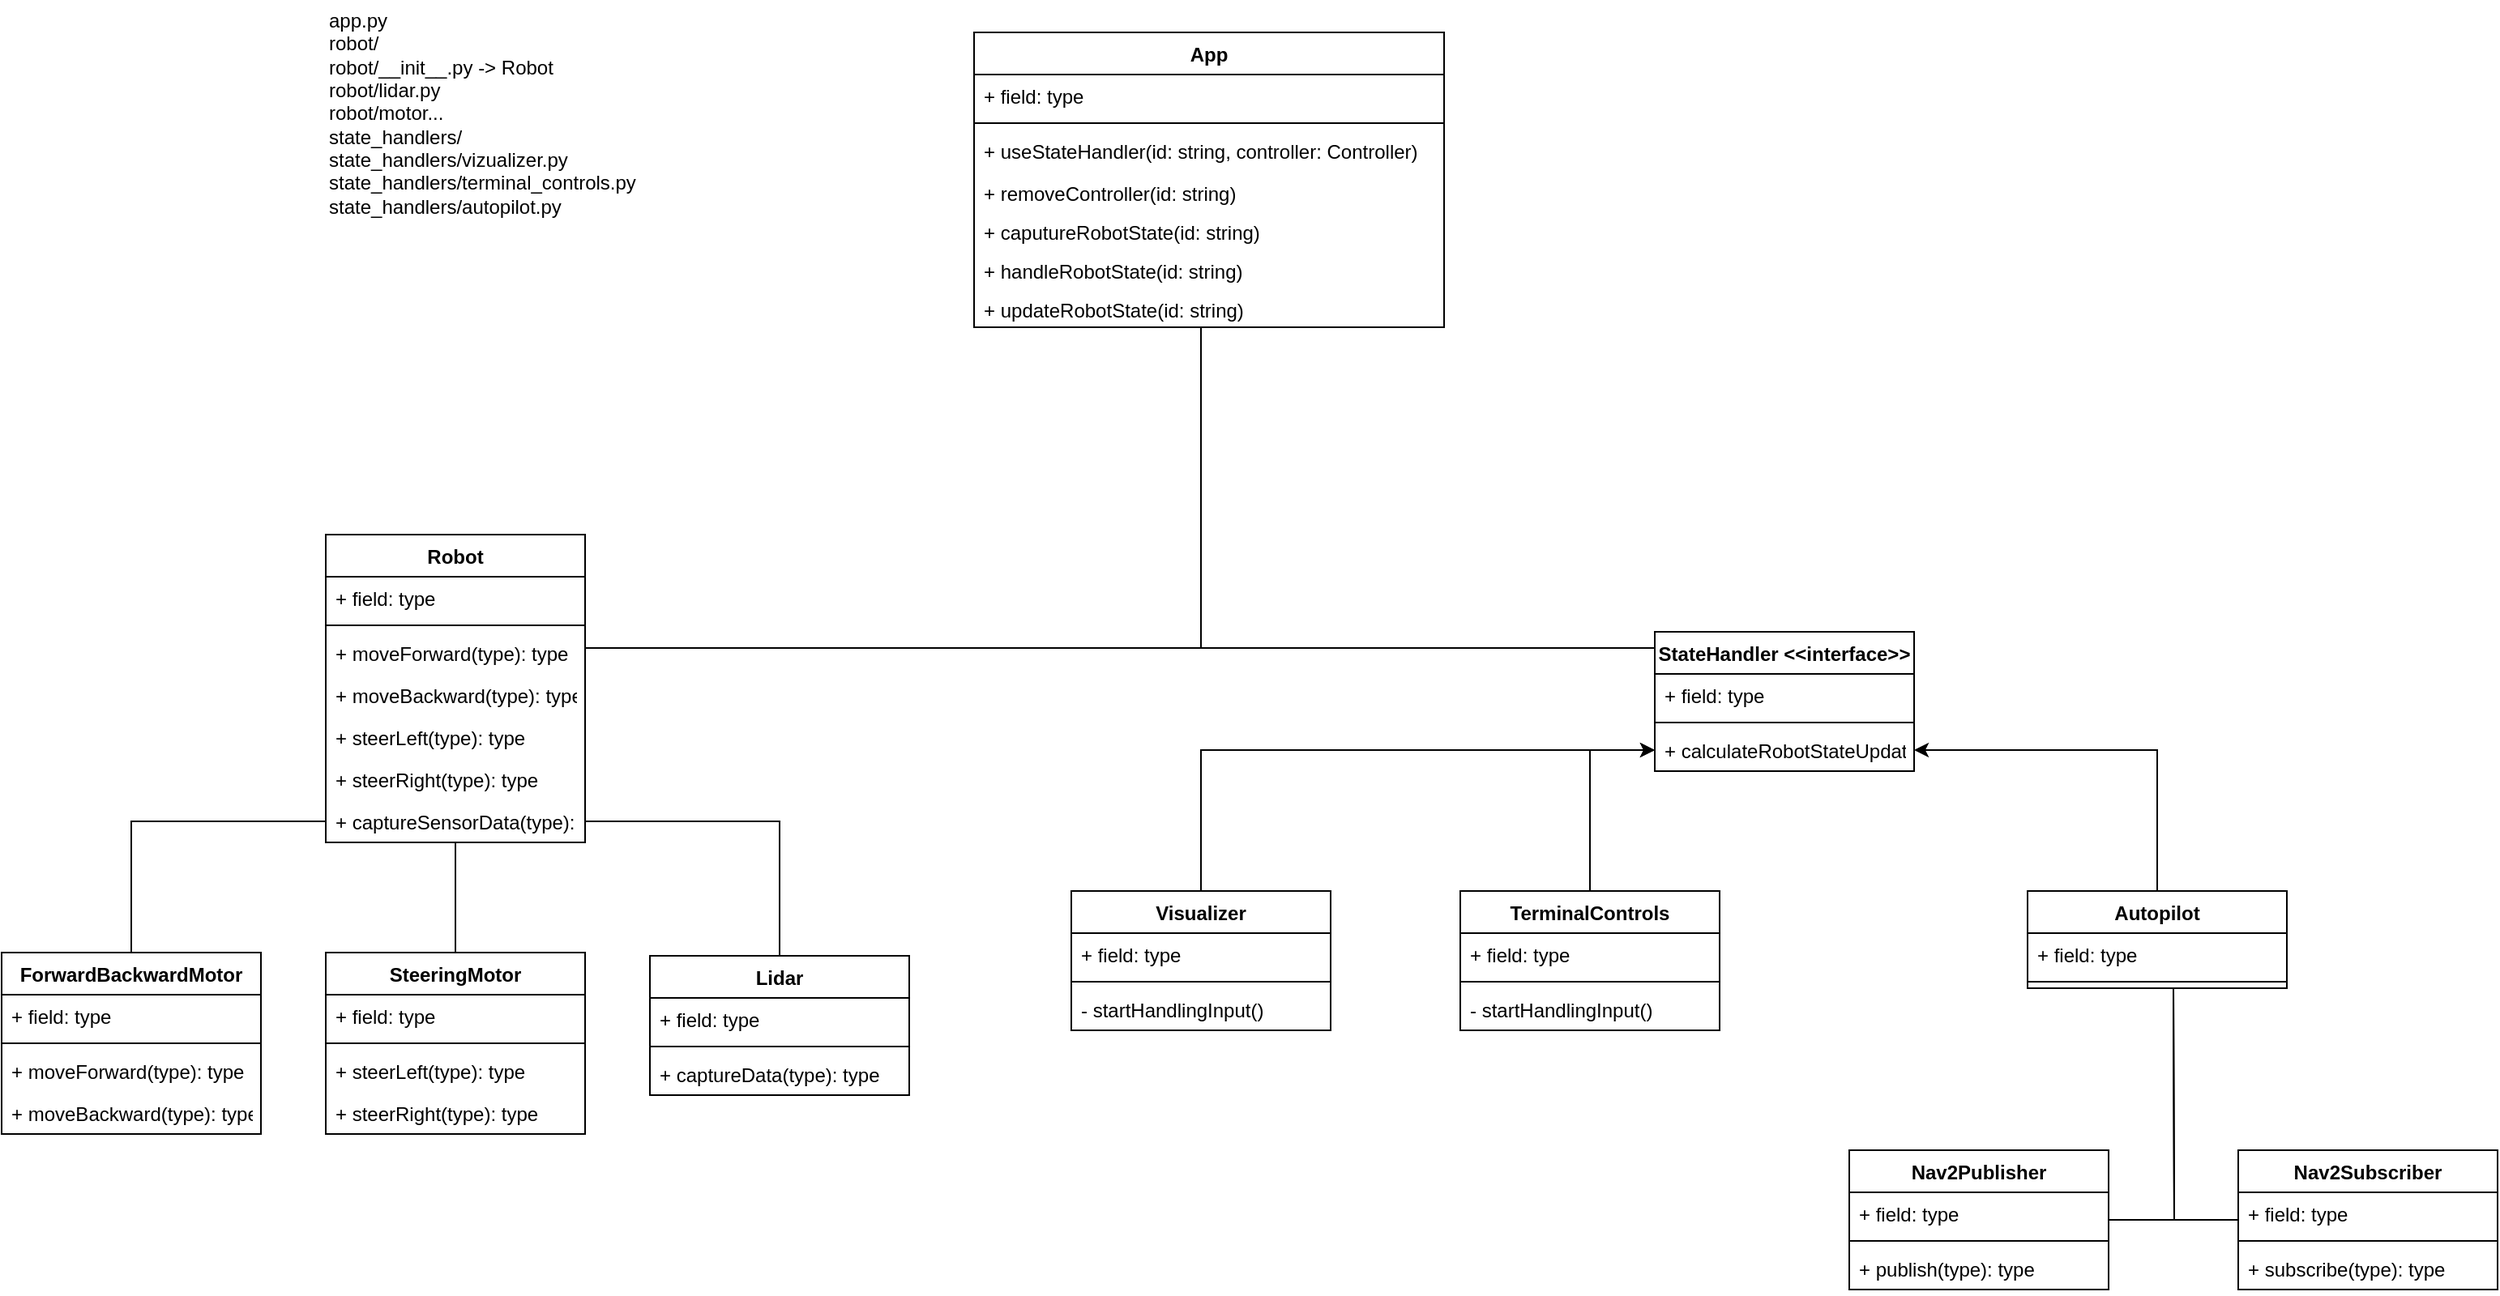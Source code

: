 <mxfile version="19.0.3" type="device"><diagram id="-2ws4Q0clw0IhCKQK16R" name="Page-1"><mxGraphModel dx="2320" dy="1678" grid="1" gridSize="10" guides="1" tooltips="1" connect="1" arrows="1" fold="1" page="0" pageScale="1" pageWidth="850" pageHeight="1100" math="0" shadow="0"><root><mxCell id="0"/><mxCell id="1" parent="0"/><mxCell id="8Huu5ru0VlJA2letYJOi-101" value="App" style="swimlane;fontStyle=1;align=center;verticalAlign=top;childLayout=stackLayout;horizontal=1;startSize=26;horizontalStack=0;resizeParent=1;resizeParentMax=0;resizeLast=0;collapsible=1;marginBottom=0;" vertex="1" parent="1"><mxGeometry x="560" y="-260" width="290" height="182" as="geometry"/></mxCell><mxCell id="8Huu5ru0VlJA2letYJOi-102" value="+ field: type" style="text;strokeColor=none;fillColor=none;align=left;verticalAlign=top;spacingLeft=4;spacingRight=4;overflow=hidden;rotatable=0;points=[[0,0.5],[1,0.5]];portConstraint=eastwest;" vertex="1" parent="8Huu5ru0VlJA2letYJOi-101"><mxGeometry y="26" width="290" height="26" as="geometry"/></mxCell><mxCell id="8Huu5ru0VlJA2letYJOi-103" value="" style="line;strokeWidth=1;fillColor=none;align=left;verticalAlign=middle;spacingTop=-1;spacingLeft=3;spacingRight=3;rotatable=0;labelPosition=right;points=[];portConstraint=eastwest;" vertex="1" parent="8Huu5ru0VlJA2letYJOi-101"><mxGeometry y="52" width="290" height="8" as="geometry"/></mxCell><mxCell id="8Huu5ru0VlJA2letYJOi-104" value="+ useStateHandler(id: string, controller: Controller)" style="text;strokeColor=none;fillColor=none;align=left;verticalAlign=top;spacingLeft=4;spacingRight=4;overflow=hidden;rotatable=0;points=[[0,0.5],[1,0.5]];portConstraint=eastwest;" vertex="1" parent="8Huu5ru0VlJA2letYJOi-101"><mxGeometry y="60" width="290" height="26" as="geometry"/></mxCell><mxCell id="8Huu5ru0VlJA2letYJOi-105" value="+ removeController(id: string)" style="text;strokeColor=none;fillColor=none;align=left;verticalAlign=top;spacingLeft=4;spacingRight=4;overflow=hidden;rotatable=0;points=[[0,0.5],[1,0.5]];portConstraint=eastwest;" vertex="1" parent="8Huu5ru0VlJA2letYJOi-101"><mxGeometry y="86" width="290" height="24" as="geometry"/></mxCell><mxCell id="8Huu5ru0VlJA2letYJOi-109" value="+ caputureRobotState(id: string)" style="text;strokeColor=none;fillColor=none;align=left;verticalAlign=top;spacingLeft=4;spacingRight=4;overflow=hidden;rotatable=0;points=[[0,0.5],[1,0.5]];portConstraint=eastwest;" vertex="1" parent="8Huu5ru0VlJA2letYJOi-101"><mxGeometry y="110" width="290" height="24" as="geometry"/></mxCell><mxCell id="8Huu5ru0VlJA2letYJOi-110" value="+ handleRobotState(id: string)" style="text;strokeColor=none;fillColor=none;align=left;verticalAlign=top;spacingLeft=4;spacingRight=4;overflow=hidden;rotatable=0;points=[[0,0.5],[1,0.5]];portConstraint=eastwest;" vertex="1" parent="8Huu5ru0VlJA2letYJOi-101"><mxGeometry y="134" width="290" height="24" as="geometry"/></mxCell><mxCell id="8Huu5ru0VlJA2letYJOi-111" value="+ updateRobotState(id: string)" style="text;strokeColor=none;fillColor=none;align=left;verticalAlign=top;spacingLeft=4;spacingRight=4;overflow=hidden;rotatable=0;points=[[0,0.5],[1,0.5]];portConstraint=eastwest;" vertex="1" parent="8Huu5ru0VlJA2letYJOi-101"><mxGeometry y="158" width="290" height="24" as="geometry"/></mxCell><mxCell id="8Huu5ru0VlJA2letYJOi-128" value="" style="group" vertex="1" connectable="0" parent="1"><mxGeometry x="-40" y="50" width="560" height="370" as="geometry"/></mxCell><mxCell id="8Huu5ru0VlJA2letYJOi-27" value="Robot" style="swimlane;fontStyle=1;align=center;verticalAlign=top;childLayout=stackLayout;horizontal=1;startSize=26;horizontalStack=0;resizeParent=1;resizeParentMax=0;resizeLast=0;collapsible=1;marginBottom=0;" vertex="1" parent="8Huu5ru0VlJA2letYJOi-128"><mxGeometry x="200" width="160" height="190" as="geometry"/></mxCell><mxCell id="8Huu5ru0VlJA2letYJOi-28" value="+ field: type" style="text;strokeColor=none;fillColor=none;align=left;verticalAlign=top;spacingLeft=4;spacingRight=4;overflow=hidden;rotatable=0;points=[[0,0.5],[1,0.5]];portConstraint=eastwest;" vertex="1" parent="8Huu5ru0VlJA2letYJOi-27"><mxGeometry y="26" width="160" height="26" as="geometry"/></mxCell><mxCell id="8Huu5ru0VlJA2letYJOi-29" value="" style="line;strokeWidth=1;fillColor=none;align=left;verticalAlign=middle;spacingTop=-1;spacingLeft=3;spacingRight=3;rotatable=0;labelPosition=right;points=[];portConstraint=eastwest;" vertex="1" parent="8Huu5ru0VlJA2letYJOi-27"><mxGeometry y="52" width="160" height="8" as="geometry"/></mxCell><mxCell id="8Huu5ru0VlJA2letYJOi-30" value="+ moveForward(type): type" style="text;strokeColor=none;fillColor=none;align=left;verticalAlign=top;spacingLeft=4;spacingRight=4;overflow=hidden;rotatable=0;points=[[0,0.5],[1,0.5]];portConstraint=eastwest;" vertex="1" parent="8Huu5ru0VlJA2letYJOi-27"><mxGeometry y="60" width="160" height="26" as="geometry"/></mxCell><mxCell id="8Huu5ru0VlJA2letYJOi-57" value="+ moveBackward(type): type" style="text;strokeColor=none;fillColor=none;align=left;verticalAlign=top;spacingLeft=4;spacingRight=4;overflow=hidden;rotatable=0;points=[[0,0.5],[1,0.5]];portConstraint=eastwest;" vertex="1" parent="8Huu5ru0VlJA2letYJOi-27"><mxGeometry y="86" width="160" height="26" as="geometry"/></mxCell><mxCell id="8Huu5ru0VlJA2letYJOi-58" value="+ steerLeft(type): type" style="text;strokeColor=none;fillColor=none;align=left;verticalAlign=top;spacingLeft=4;spacingRight=4;overflow=hidden;rotatable=0;points=[[0,0.5],[1,0.5]];portConstraint=eastwest;" vertex="1" parent="8Huu5ru0VlJA2letYJOi-27"><mxGeometry y="112" width="160" height="26" as="geometry"/></mxCell><mxCell id="8Huu5ru0VlJA2letYJOi-59" value="+ steerRight(type): type" style="text;strokeColor=none;fillColor=none;align=left;verticalAlign=top;spacingLeft=4;spacingRight=4;overflow=hidden;rotatable=0;points=[[0,0.5],[1,0.5]];portConstraint=eastwest;" vertex="1" parent="8Huu5ru0VlJA2letYJOi-27"><mxGeometry y="138" width="160" height="26" as="geometry"/></mxCell><mxCell id="8Huu5ru0VlJA2letYJOi-73" value="+ captureSensorData(type): type" style="text;strokeColor=none;fillColor=none;align=left;verticalAlign=top;spacingLeft=4;spacingRight=4;overflow=hidden;rotatable=0;points=[[0,0.5],[1,0.5]];portConstraint=eastwest;" vertex="1" parent="8Huu5ru0VlJA2letYJOi-27"><mxGeometry y="164" width="160" height="26" as="geometry"/></mxCell><mxCell id="8Huu5ru0VlJA2letYJOi-125" style="edgeStyle=orthogonalEdgeStyle;rounded=0;orthogonalLoop=1;jettySize=auto;html=1;endArrow=none;endFill=0;" edge="1" parent="8Huu5ru0VlJA2letYJOi-128" source="8Huu5ru0VlJA2letYJOi-31" target="8Huu5ru0VlJA2letYJOi-73"><mxGeometry relative="1" as="geometry"/></mxCell><mxCell id="8Huu5ru0VlJA2letYJOi-31" value="Lidar" style="swimlane;fontStyle=1;align=center;verticalAlign=top;childLayout=stackLayout;horizontal=1;startSize=26;horizontalStack=0;resizeParent=1;resizeParentMax=0;resizeLast=0;collapsible=1;marginBottom=0;" vertex="1" parent="8Huu5ru0VlJA2letYJOi-128"><mxGeometry x="400" y="260" width="160" height="86" as="geometry"/></mxCell><mxCell id="8Huu5ru0VlJA2letYJOi-32" value="+ field: type" style="text;strokeColor=none;fillColor=none;align=left;verticalAlign=top;spacingLeft=4;spacingRight=4;overflow=hidden;rotatable=0;points=[[0,0.5],[1,0.5]];portConstraint=eastwest;" vertex="1" parent="8Huu5ru0VlJA2letYJOi-31"><mxGeometry y="26" width="160" height="26" as="geometry"/></mxCell><mxCell id="8Huu5ru0VlJA2letYJOi-33" value="" style="line;strokeWidth=1;fillColor=none;align=left;verticalAlign=middle;spacingTop=-1;spacingLeft=3;spacingRight=3;rotatable=0;labelPosition=right;points=[];portConstraint=eastwest;" vertex="1" parent="8Huu5ru0VlJA2letYJOi-31"><mxGeometry y="52" width="160" height="8" as="geometry"/></mxCell><mxCell id="8Huu5ru0VlJA2letYJOi-34" value="+ captureData(type): type" style="text;strokeColor=none;fillColor=none;align=left;verticalAlign=top;spacingLeft=4;spacingRight=4;overflow=hidden;rotatable=0;points=[[0,0.5],[1,0.5]];portConstraint=eastwest;" vertex="1" parent="8Huu5ru0VlJA2letYJOi-31"><mxGeometry y="60" width="160" height="26" as="geometry"/></mxCell><mxCell id="8Huu5ru0VlJA2letYJOi-127" style="edgeStyle=orthogonalEdgeStyle;rounded=0;orthogonalLoop=1;jettySize=auto;html=1;entryX=0;entryY=0.5;entryDx=0;entryDy=0;endArrow=none;endFill=0;" edge="1" parent="8Huu5ru0VlJA2letYJOi-128" source="8Huu5ru0VlJA2letYJOi-35" target="8Huu5ru0VlJA2letYJOi-73"><mxGeometry relative="1" as="geometry"/></mxCell><mxCell id="8Huu5ru0VlJA2letYJOi-35" value="ForwardBackwardMotor" style="swimlane;fontStyle=1;align=center;verticalAlign=top;childLayout=stackLayout;horizontal=1;startSize=26;horizontalStack=0;resizeParent=1;resizeParentMax=0;resizeLast=0;collapsible=1;marginBottom=0;" vertex="1" parent="8Huu5ru0VlJA2letYJOi-128"><mxGeometry y="258" width="160" height="112" as="geometry"><mxRectangle x="-120" y="160" width="170" height="26" as="alternateBounds"/></mxGeometry></mxCell><mxCell id="8Huu5ru0VlJA2letYJOi-36" value="+ field: type" style="text;strokeColor=none;fillColor=none;align=left;verticalAlign=top;spacingLeft=4;spacingRight=4;overflow=hidden;rotatable=0;points=[[0,0.5],[1,0.5]];portConstraint=eastwest;" vertex="1" parent="8Huu5ru0VlJA2letYJOi-35"><mxGeometry y="26" width="160" height="26" as="geometry"/></mxCell><mxCell id="8Huu5ru0VlJA2letYJOi-37" value="" style="line;strokeWidth=1;fillColor=none;align=left;verticalAlign=middle;spacingTop=-1;spacingLeft=3;spacingRight=3;rotatable=0;labelPosition=right;points=[];portConstraint=eastwest;" vertex="1" parent="8Huu5ru0VlJA2letYJOi-35"><mxGeometry y="52" width="160" height="8" as="geometry"/></mxCell><mxCell id="8Huu5ru0VlJA2letYJOi-38" value="+ moveForward(type): type" style="text;strokeColor=none;fillColor=none;align=left;verticalAlign=top;spacingLeft=4;spacingRight=4;overflow=hidden;rotatable=0;points=[[0,0.5],[1,0.5]];portConstraint=eastwest;" vertex="1" parent="8Huu5ru0VlJA2letYJOi-35"><mxGeometry y="60" width="160" height="26" as="geometry"/></mxCell><mxCell id="8Huu5ru0VlJA2letYJOi-55" value="+ moveBackward(type): type" style="text;strokeColor=none;fillColor=none;align=left;verticalAlign=top;spacingLeft=4;spacingRight=4;overflow=hidden;rotatable=0;points=[[0,0.5],[1,0.5]];portConstraint=eastwest;" vertex="1" parent="8Huu5ru0VlJA2letYJOi-35"><mxGeometry y="86" width="160" height="26" as="geometry"/></mxCell><mxCell id="8Huu5ru0VlJA2letYJOi-126" style="edgeStyle=orthogonalEdgeStyle;rounded=0;orthogonalLoop=1;jettySize=auto;html=1;endArrow=none;endFill=0;" edge="1" parent="8Huu5ru0VlJA2letYJOi-128" source="8Huu5ru0VlJA2letYJOi-39" target="8Huu5ru0VlJA2letYJOi-27"><mxGeometry relative="1" as="geometry"/></mxCell><mxCell id="8Huu5ru0VlJA2letYJOi-39" value="SteeringMotor" style="swimlane;fontStyle=1;align=center;verticalAlign=top;childLayout=stackLayout;horizontal=1;startSize=26;horizontalStack=0;resizeParent=1;resizeParentMax=0;resizeLast=0;collapsible=1;marginBottom=0;" vertex="1" parent="8Huu5ru0VlJA2letYJOi-128"><mxGeometry x="200" y="258" width="160" height="112" as="geometry"/></mxCell><mxCell id="8Huu5ru0VlJA2letYJOi-40" value="+ field: type" style="text;strokeColor=none;fillColor=none;align=left;verticalAlign=top;spacingLeft=4;spacingRight=4;overflow=hidden;rotatable=0;points=[[0,0.5],[1,0.5]];portConstraint=eastwest;" vertex="1" parent="8Huu5ru0VlJA2letYJOi-39"><mxGeometry y="26" width="160" height="26" as="geometry"/></mxCell><mxCell id="8Huu5ru0VlJA2letYJOi-41" value="" style="line;strokeWidth=1;fillColor=none;align=left;verticalAlign=middle;spacingTop=-1;spacingLeft=3;spacingRight=3;rotatable=0;labelPosition=right;points=[];portConstraint=eastwest;" vertex="1" parent="8Huu5ru0VlJA2letYJOi-39"><mxGeometry y="52" width="160" height="8" as="geometry"/></mxCell><mxCell id="8Huu5ru0VlJA2letYJOi-42" value="+ steerLeft(type): type" style="text;strokeColor=none;fillColor=none;align=left;verticalAlign=top;spacingLeft=4;spacingRight=4;overflow=hidden;rotatable=0;points=[[0,0.5],[1,0.5]];portConstraint=eastwest;" vertex="1" parent="8Huu5ru0VlJA2letYJOi-39"><mxGeometry y="60" width="160" height="26" as="geometry"/></mxCell><mxCell id="8Huu5ru0VlJA2letYJOi-56" value="+ steerRight(type): type" style="text;strokeColor=none;fillColor=none;align=left;verticalAlign=top;spacingLeft=4;spacingRight=4;overflow=hidden;rotatable=0;points=[[0,0.5],[1,0.5]];portConstraint=eastwest;" vertex="1" parent="8Huu5ru0VlJA2letYJOi-39"><mxGeometry y="86" width="160" height="26" as="geometry"/></mxCell><mxCell id="8Huu5ru0VlJA2letYJOi-129" value="" style="group" vertex="1" connectable="0" parent="1"><mxGeometry x="620" y="110" width="880" height="406" as="geometry"/></mxCell><mxCell id="8Huu5ru0VlJA2letYJOi-123" style="edgeStyle=orthogonalEdgeStyle;rounded=0;orthogonalLoop=1;jettySize=auto;html=1;endArrow=none;endFill=0;" edge="1" parent="8Huu5ru0VlJA2letYJOi-129" source="8Huu5ru0VlJA2letYJOi-47"><mxGeometry relative="1" as="geometry"><mxPoint x="680" y="220" as="targetPoint"/></mxGeometry></mxCell><mxCell id="8Huu5ru0VlJA2letYJOi-47" value="Nav2Publisher" style="swimlane;fontStyle=1;align=center;verticalAlign=top;childLayout=stackLayout;horizontal=1;startSize=26;horizontalStack=0;resizeParent=1;resizeParentMax=0;resizeLast=0;collapsible=1;marginBottom=0;" vertex="1" parent="8Huu5ru0VlJA2letYJOi-129"><mxGeometry x="480" y="320" width="160" height="86" as="geometry"/></mxCell><mxCell id="8Huu5ru0VlJA2letYJOi-48" value="+ field: type" style="text;strokeColor=none;fillColor=none;align=left;verticalAlign=top;spacingLeft=4;spacingRight=4;overflow=hidden;rotatable=0;points=[[0,0.5],[1,0.5]];portConstraint=eastwest;" vertex="1" parent="8Huu5ru0VlJA2letYJOi-47"><mxGeometry y="26" width="160" height="26" as="geometry"/></mxCell><mxCell id="8Huu5ru0VlJA2letYJOi-49" value="" style="line;strokeWidth=1;fillColor=none;align=left;verticalAlign=middle;spacingTop=-1;spacingLeft=3;spacingRight=3;rotatable=0;labelPosition=right;points=[];portConstraint=eastwest;" vertex="1" parent="8Huu5ru0VlJA2letYJOi-47"><mxGeometry y="52" width="160" height="8" as="geometry"/></mxCell><mxCell id="8Huu5ru0VlJA2letYJOi-50" value="+ publish(type): type" style="text;strokeColor=none;fillColor=none;align=left;verticalAlign=top;spacingLeft=4;spacingRight=4;overflow=hidden;rotatable=0;points=[[0,0.5],[1,0.5]];portConstraint=eastwest;" vertex="1" parent="8Huu5ru0VlJA2letYJOi-47"><mxGeometry y="60" width="160" height="26" as="geometry"/></mxCell><mxCell id="8Huu5ru0VlJA2letYJOi-124" style="edgeStyle=orthogonalEdgeStyle;rounded=0;orthogonalLoop=1;jettySize=auto;html=1;endArrow=none;endFill=0;" edge="1" parent="8Huu5ru0VlJA2letYJOi-129" source="8Huu5ru0VlJA2letYJOi-51"><mxGeometry relative="1" as="geometry"><mxPoint x="680" y="220" as="targetPoint"/></mxGeometry></mxCell><mxCell id="8Huu5ru0VlJA2letYJOi-51" value="Nav2Subscriber" style="swimlane;fontStyle=1;align=center;verticalAlign=top;childLayout=stackLayout;horizontal=1;startSize=26;horizontalStack=0;resizeParent=1;resizeParentMax=0;resizeLast=0;collapsible=1;marginBottom=0;" vertex="1" parent="8Huu5ru0VlJA2letYJOi-129"><mxGeometry x="720" y="320" width="160" height="86" as="geometry"/></mxCell><mxCell id="8Huu5ru0VlJA2letYJOi-52" value="+ field: type" style="text;strokeColor=none;fillColor=none;align=left;verticalAlign=top;spacingLeft=4;spacingRight=4;overflow=hidden;rotatable=0;points=[[0,0.5],[1,0.5]];portConstraint=eastwest;" vertex="1" parent="8Huu5ru0VlJA2letYJOi-51"><mxGeometry y="26" width="160" height="26" as="geometry"/></mxCell><mxCell id="8Huu5ru0VlJA2letYJOi-53" value="" style="line;strokeWidth=1;fillColor=none;align=left;verticalAlign=middle;spacingTop=-1;spacingLeft=3;spacingRight=3;rotatable=0;labelPosition=right;points=[];portConstraint=eastwest;" vertex="1" parent="8Huu5ru0VlJA2letYJOi-51"><mxGeometry y="52" width="160" height="8" as="geometry"/></mxCell><mxCell id="8Huu5ru0VlJA2letYJOi-54" value="+ subscribe(type): type" style="text;strokeColor=none;fillColor=none;align=left;verticalAlign=top;spacingLeft=4;spacingRight=4;overflow=hidden;rotatable=0;points=[[0,0.5],[1,0.5]];portConstraint=eastwest;" vertex="1" parent="8Huu5ru0VlJA2letYJOi-51"><mxGeometry y="60" width="160" height="26" as="geometry"/></mxCell><mxCell id="8Huu5ru0VlJA2letYJOi-85" value="Autopilot" style="swimlane;fontStyle=1;align=center;verticalAlign=top;childLayout=stackLayout;horizontal=1;startSize=26;horizontalStack=0;resizeParent=1;resizeParentMax=0;resizeLast=0;collapsible=1;marginBottom=0;" vertex="1" parent="8Huu5ru0VlJA2letYJOi-129"><mxGeometry x="590" y="160" width="160" height="60" as="geometry"/></mxCell><mxCell id="8Huu5ru0VlJA2letYJOi-86" value="+ field: type" style="text;strokeColor=none;fillColor=none;align=left;verticalAlign=top;spacingLeft=4;spacingRight=4;overflow=hidden;rotatable=0;points=[[0,0.5],[1,0.5]];portConstraint=eastwest;" vertex="1" parent="8Huu5ru0VlJA2letYJOi-85"><mxGeometry y="26" width="160" height="26" as="geometry"/></mxCell><mxCell id="8Huu5ru0VlJA2letYJOi-87" value="" style="line;strokeWidth=1;fillColor=none;align=left;verticalAlign=middle;spacingTop=-1;spacingLeft=3;spacingRight=3;rotatable=0;labelPosition=right;points=[];portConstraint=eastwest;" vertex="1" parent="8Huu5ru0VlJA2letYJOi-85"><mxGeometry y="52" width="160" height="8" as="geometry"/></mxCell><mxCell id="8Huu5ru0VlJA2letYJOi-89" value="StateHandler &lt;&lt;interface&gt;&gt;" style="swimlane;fontStyle=1;align=center;verticalAlign=top;childLayout=stackLayout;horizontal=1;startSize=26;horizontalStack=0;resizeParent=1;resizeParentMax=0;resizeLast=0;collapsible=1;marginBottom=0;" vertex="1" parent="8Huu5ru0VlJA2letYJOi-129"><mxGeometry x="360" width="160" height="86" as="geometry"/></mxCell><mxCell id="8Huu5ru0VlJA2letYJOi-90" value="+ field: type" style="text;strokeColor=none;fillColor=none;align=left;verticalAlign=top;spacingLeft=4;spacingRight=4;overflow=hidden;rotatable=0;points=[[0,0.5],[1,0.5]];portConstraint=eastwest;" vertex="1" parent="8Huu5ru0VlJA2letYJOi-89"><mxGeometry y="26" width="160" height="26" as="geometry"/></mxCell><mxCell id="8Huu5ru0VlJA2letYJOi-91" value="" style="line;strokeWidth=1;fillColor=none;align=left;verticalAlign=middle;spacingTop=-1;spacingLeft=3;spacingRight=3;rotatable=0;labelPosition=right;points=[];portConstraint=eastwest;" vertex="1" parent="8Huu5ru0VlJA2letYJOi-89"><mxGeometry y="52" width="160" height="8" as="geometry"/></mxCell><mxCell id="8Huu5ru0VlJA2letYJOi-92" value="+ calculateRobotStateUpdate" style="text;strokeColor=none;fillColor=none;align=left;verticalAlign=top;spacingLeft=4;spacingRight=4;overflow=hidden;rotatable=0;points=[[0,0.5],[1,0.5]];portConstraint=eastwest;" vertex="1" parent="8Huu5ru0VlJA2letYJOi-89"><mxGeometry y="60" width="160" height="26" as="geometry"/></mxCell><mxCell id="8Huu5ru0VlJA2letYJOi-120" style="edgeStyle=orthogonalEdgeStyle;rounded=0;orthogonalLoop=1;jettySize=auto;html=1;entryX=1;entryY=0.5;entryDx=0;entryDy=0;" edge="1" parent="8Huu5ru0VlJA2letYJOi-129" source="8Huu5ru0VlJA2letYJOi-85" target="8Huu5ru0VlJA2letYJOi-92"><mxGeometry relative="1" as="geometry"/></mxCell><mxCell id="8Huu5ru0VlJA2letYJOi-118" style="edgeStyle=orthogonalEdgeStyle;rounded=0;orthogonalLoop=1;jettySize=auto;html=1;" edge="1" parent="8Huu5ru0VlJA2letYJOi-129" source="8Huu5ru0VlJA2letYJOi-93" target="8Huu5ru0VlJA2letYJOi-92"><mxGeometry relative="1" as="geometry"><Array as="points"><mxPoint x="320" y="73"/></Array></mxGeometry></mxCell><mxCell id="8Huu5ru0VlJA2letYJOi-93" value="TerminalControls" style="swimlane;fontStyle=1;align=center;verticalAlign=top;childLayout=stackLayout;horizontal=1;startSize=26;horizontalStack=0;resizeParent=1;resizeParentMax=0;resizeLast=0;collapsible=1;marginBottom=0;" vertex="1" parent="8Huu5ru0VlJA2letYJOi-129"><mxGeometry x="240" y="160" width="160" height="86" as="geometry"/></mxCell><mxCell id="8Huu5ru0VlJA2letYJOi-94" value="+ field: type" style="text;strokeColor=none;fillColor=none;align=left;verticalAlign=top;spacingLeft=4;spacingRight=4;overflow=hidden;rotatable=0;points=[[0,0.5],[1,0.5]];portConstraint=eastwest;" vertex="1" parent="8Huu5ru0VlJA2letYJOi-93"><mxGeometry y="26" width="160" height="26" as="geometry"/></mxCell><mxCell id="8Huu5ru0VlJA2letYJOi-95" value="" style="line;strokeWidth=1;fillColor=none;align=left;verticalAlign=middle;spacingTop=-1;spacingLeft=3;spacingRight=3;rotatable=0;labelPosition=right;points=[];portConstraint=eastwest;" vertex="1" parent="8Huu5ru0VlJA2letYJOi-93"><mxGeometry y="52" width="160" height="8" as="geometry"/></mxCell><mxCell id="8Huu5ru0VlJA2letYJOi-96" value="- startHandlingInput()" style="text;strokeColor=none;fillColor=none;align=left;verticalAlign=top;spacingLeft=4;spacingRight=4;overflow=hidden;rotatable=0;points=[[0,0.5],[1,0.5]];portConstraint=eastwest;" vertex="1" parent="8Huu5ru0VlJA2letYJOi-93"><mxGeometry y="60" width="160" height="26" as="geometry"/></mxCell><mxCell id="8Huu5ru0VlJA2letYJOi-119" style="edgeStyle=orthogonalEdgeStyle;rounded=0;orthogonalLoop=1;jettySize=auto;html=1;" edge="1" parent="8Huu5ru0VlJA2letYJOi-129" source="8Huu5ru0VlJA2letYJOi-112" target="8Huu5ru0VlJA2letYJOi-92"><mxGeometry relative="1" as="geometry"/></mxCell><mxCell id="8Huu5ru0VlJA2letYJOi-112" value="Visualizer" style="swimlane;fontStyle=1;align=center;verticalAlign=top;childLayout=stackLayout;horizontal=1;startSize=26;horizontalStack=0;resizeParent=1;resizeParentMax=0;resizeLast=0;collapsible=1;marginBottom=0;" vertex="1" parent="8Huu5ru0VlJA2letYJOi-129"><mxGeometry y="160" width="160" height="86" as="geometry"/></mxCell><mxCell id="8Huu5ru0VlJA2letYJOi-113" value="+ field: type" style="text;strokeColor=none;fillColor=none;align=left;verticalAlign=top;spacingLeft=4;spacingRight=4;overflow=hidden;rotatable=0;points=[[0,0.5],[1,0.5]];portConstraint=eastwest;" vertex="1" parent="8Huu5ru0VlJA2letYJOi-112"><mxGeometry y="26" width="160" height="26" as="geometry"/></mxCell><mxCell id="8Huu5ru0VlJA2letYJOi-114" value="" style="line;strokeWidth=1;fillColor=none;align=left;verticalAlign=middle;spacingTop=-1;spacingLeft=3;spacingRight=3;rotatable=0;labelPosition=right;points=[];portConstraint=eastwest;" vertex="1" parent="8Huu5ru0VlJA2letYJOi-112"><mxGeometry y="52" width="160" height="8" as="geometry"/></mxCell><mxCell id="8Huu5ru0VlJA2letYJOi-115" value="- startHandlingInput()" style="text;strokeColor=none;fillColor=none;align=left;verticalAlign=top;spacingLeft=4;spacingRight=4;overflow=hidden;rotatable=0;points=[[0,0.5],[1,0.5]];portConstraint=eastwest;" vertex="1" parent="8Huu5ru0VlJA2letYJOi-112"><mxGeometry y="60" width="160" height="26" as="geometry"/></mxCell><mxCell id="8Huu5ru0VlJA2letYJOi-131" style="edgeStyle=orthogonalEdgeStyle;rounded=0;orthogonalLoop=1;jettySize=auto;html=1;endArrow=none;endFill=0;" edge="1" parent="1" source="8Huu5ru0VlJA2letYJOi-27" target="8Huu5ru0VlJA2letYJOi-101"><mxGeometry relative="1" as="geometry"><Array as="points"><mxPoint x="700" y="120"/></Array></mxGeometry></mxCell><mxCell id="8Huu5ru0VlJA2letYJOi-132" style="edgeStyle=orthogonalEdgeStyle;rounded=0;orthogonalLoop=1;jettySize=auto;html=1;endArrow=none;endFill=0;" edge="1" parent="1" source="8Huu5ru0VlJA2letYJOi-89" target="8Huu5ru0VlJA2letYJOi-101"><mxGeometry relative="1" as="geometry"><Array as="points"><mxPoint x="700" y="120"/></Array></mxGeometry></mxCell><mxCell id="8Huu5ru0VlJA2letYJOi-135" value="app.py&lt;br&gt;robot/&lt;br&gt;&lt;div style=&quot;&quot;&gt;&lt;span style=&quot;background-color: initial;&quot;&gt;robot/__init__.py -&amp;gt; Robot&lt;/span&gt;&lt;/div&gt;&lt;div style=&quot;&quot;&gt;&lt;span style=&quot;background-color: initial;&quot;&gt;robot/lidar.py&lt;/span&gt;&lt;/div&gt;&lt;div style=&quot;&quot;&gt;&lt;span style=&quot;background-color: initial;&quot;&gt;robot/motor...&lt;/span&gt;&lt;/div&gt;&lt;div style=&quot;&quot;&gt;&lt;span style=&quot;background-color: initial;&quot;&gt;state_handlers/&lt;/span&gt;&lt;/div&gt;&lt;div style=&quot;&quot;&gt;&lt;span style=&quot;background-color: initial;&quot;&gt;state_handlers/vizualizer.py&lt;/span&gt;&lt;/div&gt;&lt;div style=&quot;&quot;&gt;state_handlers/terminal_controls.py&lt;span style=&quot;background-color: initial;&quot;&gt;&lt;br&gt;&lt;/span&gt;&lt;/div&gt;&lt;div style=&quot;&quot;&gt;state_handlers/autopilot.py&lt;br&gt;&lt;/div&gt;" style="text;html=1;strokeColor=none;fillColor=none;align=left;verticalAlign=middle;whiteSpace=wrap;rounded=0;" vertex="1" parent="1"><mxGeometry x="160" y="-280" width="240" height="140" as="geometry"/></mxCell></root></mxGraphModel></diagram></mxfile>